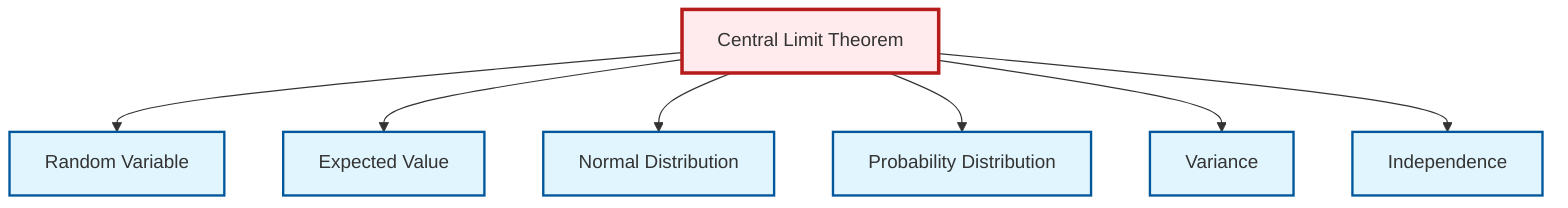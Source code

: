 graph TD
    classDef definition fill:#e1f5fe,stroke:#01579b,stroke-width:2px
    classDef theorem fill:#f3e5f5,stroke:#4a148c,stroke-width:2px
    classDef axiom fill:#fff3e0,stroke:#e65100,stroke-width:2px
    classDef example fill:#e8f5e9,stroke:#1b5e20,stroke-width:2px
    classDef current fill:#ffebee,stroke:#b71c1c,stroke-width:3px
    def-normal-distribution["Normal Distribution"]:::definition
    def-independence["Independence"]:::definition
    def-random-variable["Random Variable"]:::definition
    thm-central-limit["Central Limit Theorem"]:::theorem
    def-probability-distribution["Probability Distribution"]:::definition
    def-expectation["Expected Value"]:::definition
    def-variance["Variance"]:::definition
    thm-central-limit --> def-random-variable
    thm-central-limit --> def-expectation
    thm-central-limit --> def-normal-distribution
    thm-central-limit --> def-probability-distribution
    thm-central-limit --> def-variance
    thm-central-limit --> def-independence
    class thm-central-limit current